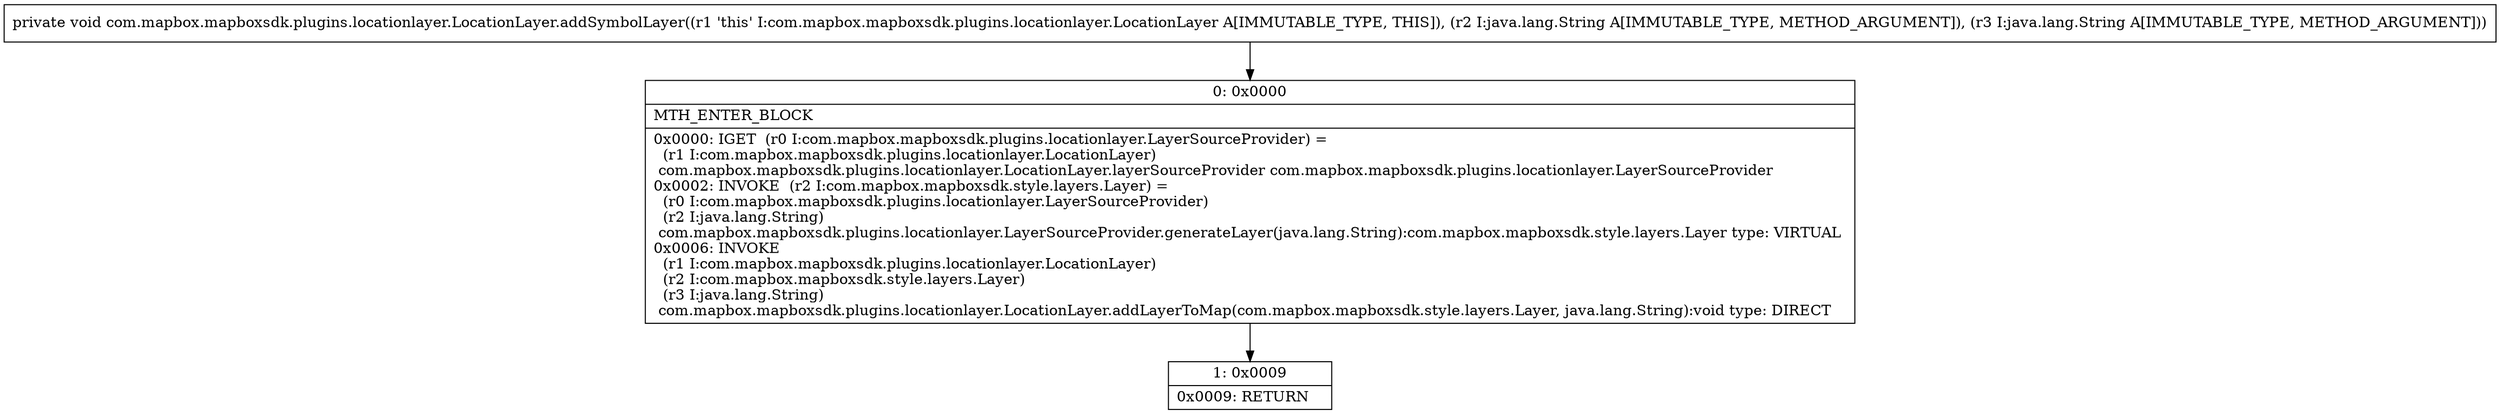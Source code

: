 digraph "CFG forcom.mapbox.mapboxsdk.plugins.locationlayer.LocationLayer.addSymbolLayer(Ljava\/lang\/String;Ljava\/lang\/String;)V" {
Node_0 [shape=record,label="{0\:\ 0x0000|MTH_ENTER_BLOCK\l|0x0000: IGET  (r0 I:com.mapbox.mapboxsdk.plugins.locationlayer.LayerSourceProvider) = \l  (r1 I:com.mapbox.mapboxsdk.plugins.locationlayer.LocationLayer)\l com.mapbox.mapboxsdk.plugins.locationlayer.LocationLayer.layerSourceProvider com.mapbox.mapboxsdk.plugins.locationlayer.LayerSourceProvider \l0x0002: INVOKE  (r2 I:com.mapbox.mapboxsdk.style.layers.Layer) = \l  (r0 I:com.mapbox.mapboxsdk.plugins.locationlayer.LayerSourceProvider)\l  (r2 I:java.lang.String)\l com.mapbox.mapboxsdk.plugins.locationlayer.LayerSourceProvider.generateLayer(java.lang.String):com.mapbox.mapboxsdk.style.layers.Layer type: VIRTUAL \l0x0006: INVOKE  \l  (r1 I:com.mapbox.mapboxsdk.plugins.locationlayer.LocationLayer)\l  (r2 I:com.mapbox.mapboxsdk.style.layers.Layer)\l  (r3 I:java.lang.String)\l com.mapbox.mapboxsdk.plugins.locationlayer.LocationLayer.addLayerToMap(com.mapbox.mapboxsdk.style.layers.Layer, java.lang.String):void type: DIRECT \l}"];
Node_1 [shape=record,label="{1\:\ 0x0009|0x0009: RETURN   \l}"];
MethodNode[shape=record,label="{private void com.mapbox.mapboxsdk.plugins.locationlayer.LocationLayer.addSymbolLayer((r1 'this' I:com.mapbox.mapboxsdk.plugins.locationlayer.LocationLayer A[IMMUTABLE_TYPE, THIS]), (r2 I:java.lang.String A[IMMUTABLE_TYPE, METHOD_ARGUMENT]), (r3 I:java.lang.String A[IMMUTABLE_TYPE, METHOD_ARGUMENT])) }"];
MethodNode -> Node_0;
Node_0 -> Node_1;
}

